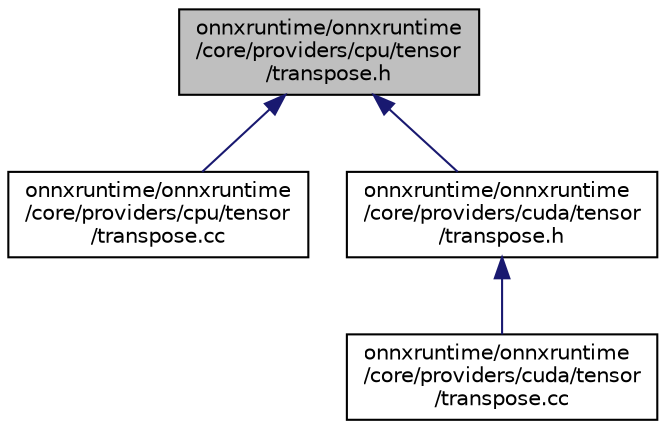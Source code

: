 digraph "onnxruntime/onnxruntime/core/providers/cpu/tensor/transpose.h"
{
  edge [fontname="Helvetica",fontsize="10",labelfontname="Helvetica",labelfontsize="10"];
  node [fontname="Helvetica",fontsize="10",shape=record];
  Node68 [label="onnxruntime/onnxruntime\l/core/providers/cpu/tensor\l/transpose.h",height=0.2,width=0.4,color="black", fillcolor="grey75", style="filled", fontcolor="black"];
  Node68 -> Node69 [dir="back",color="midnightblue",fontsize="10",style="solid",fontname="Helvetica"];
  Node69 [label="onnxruntime/onnxruntime\l/core/providers/cpu/tensor\l/transpose.cc",height=0.2,width=0.4,color="black", fillcolor="white", style="filled",URL="$cpu_2tensor_2transpose_8cc.html"];
  Node68 -> Node70 [dir="back",color="midnightblue",fontsize="10",style="solid",fontname="Helvetica"];
  Node70 [label="onnxruntime/onnxruntime\l/core/providers/cuda/tensor\l/transpose.h",height=0.2,width=0.4,color="black", fillcolor="white", style="filled",URL="$cuda_2tensor_2transpose_8h.html"];
  Node70 -> Node71 [dir="back",color="midnightblue",fontsize="10",style="solid",fontname="Helvetica"];
  Node71 [label="onnxruntime/onnxruntime\l/core/providers/cuda/tensor\l/transpose.cc",height=0.2,width=0.4,color="black", fillcolor="white", style="filled",URL="$cuda_2tensor_2transpose_8cc.html"];
}
